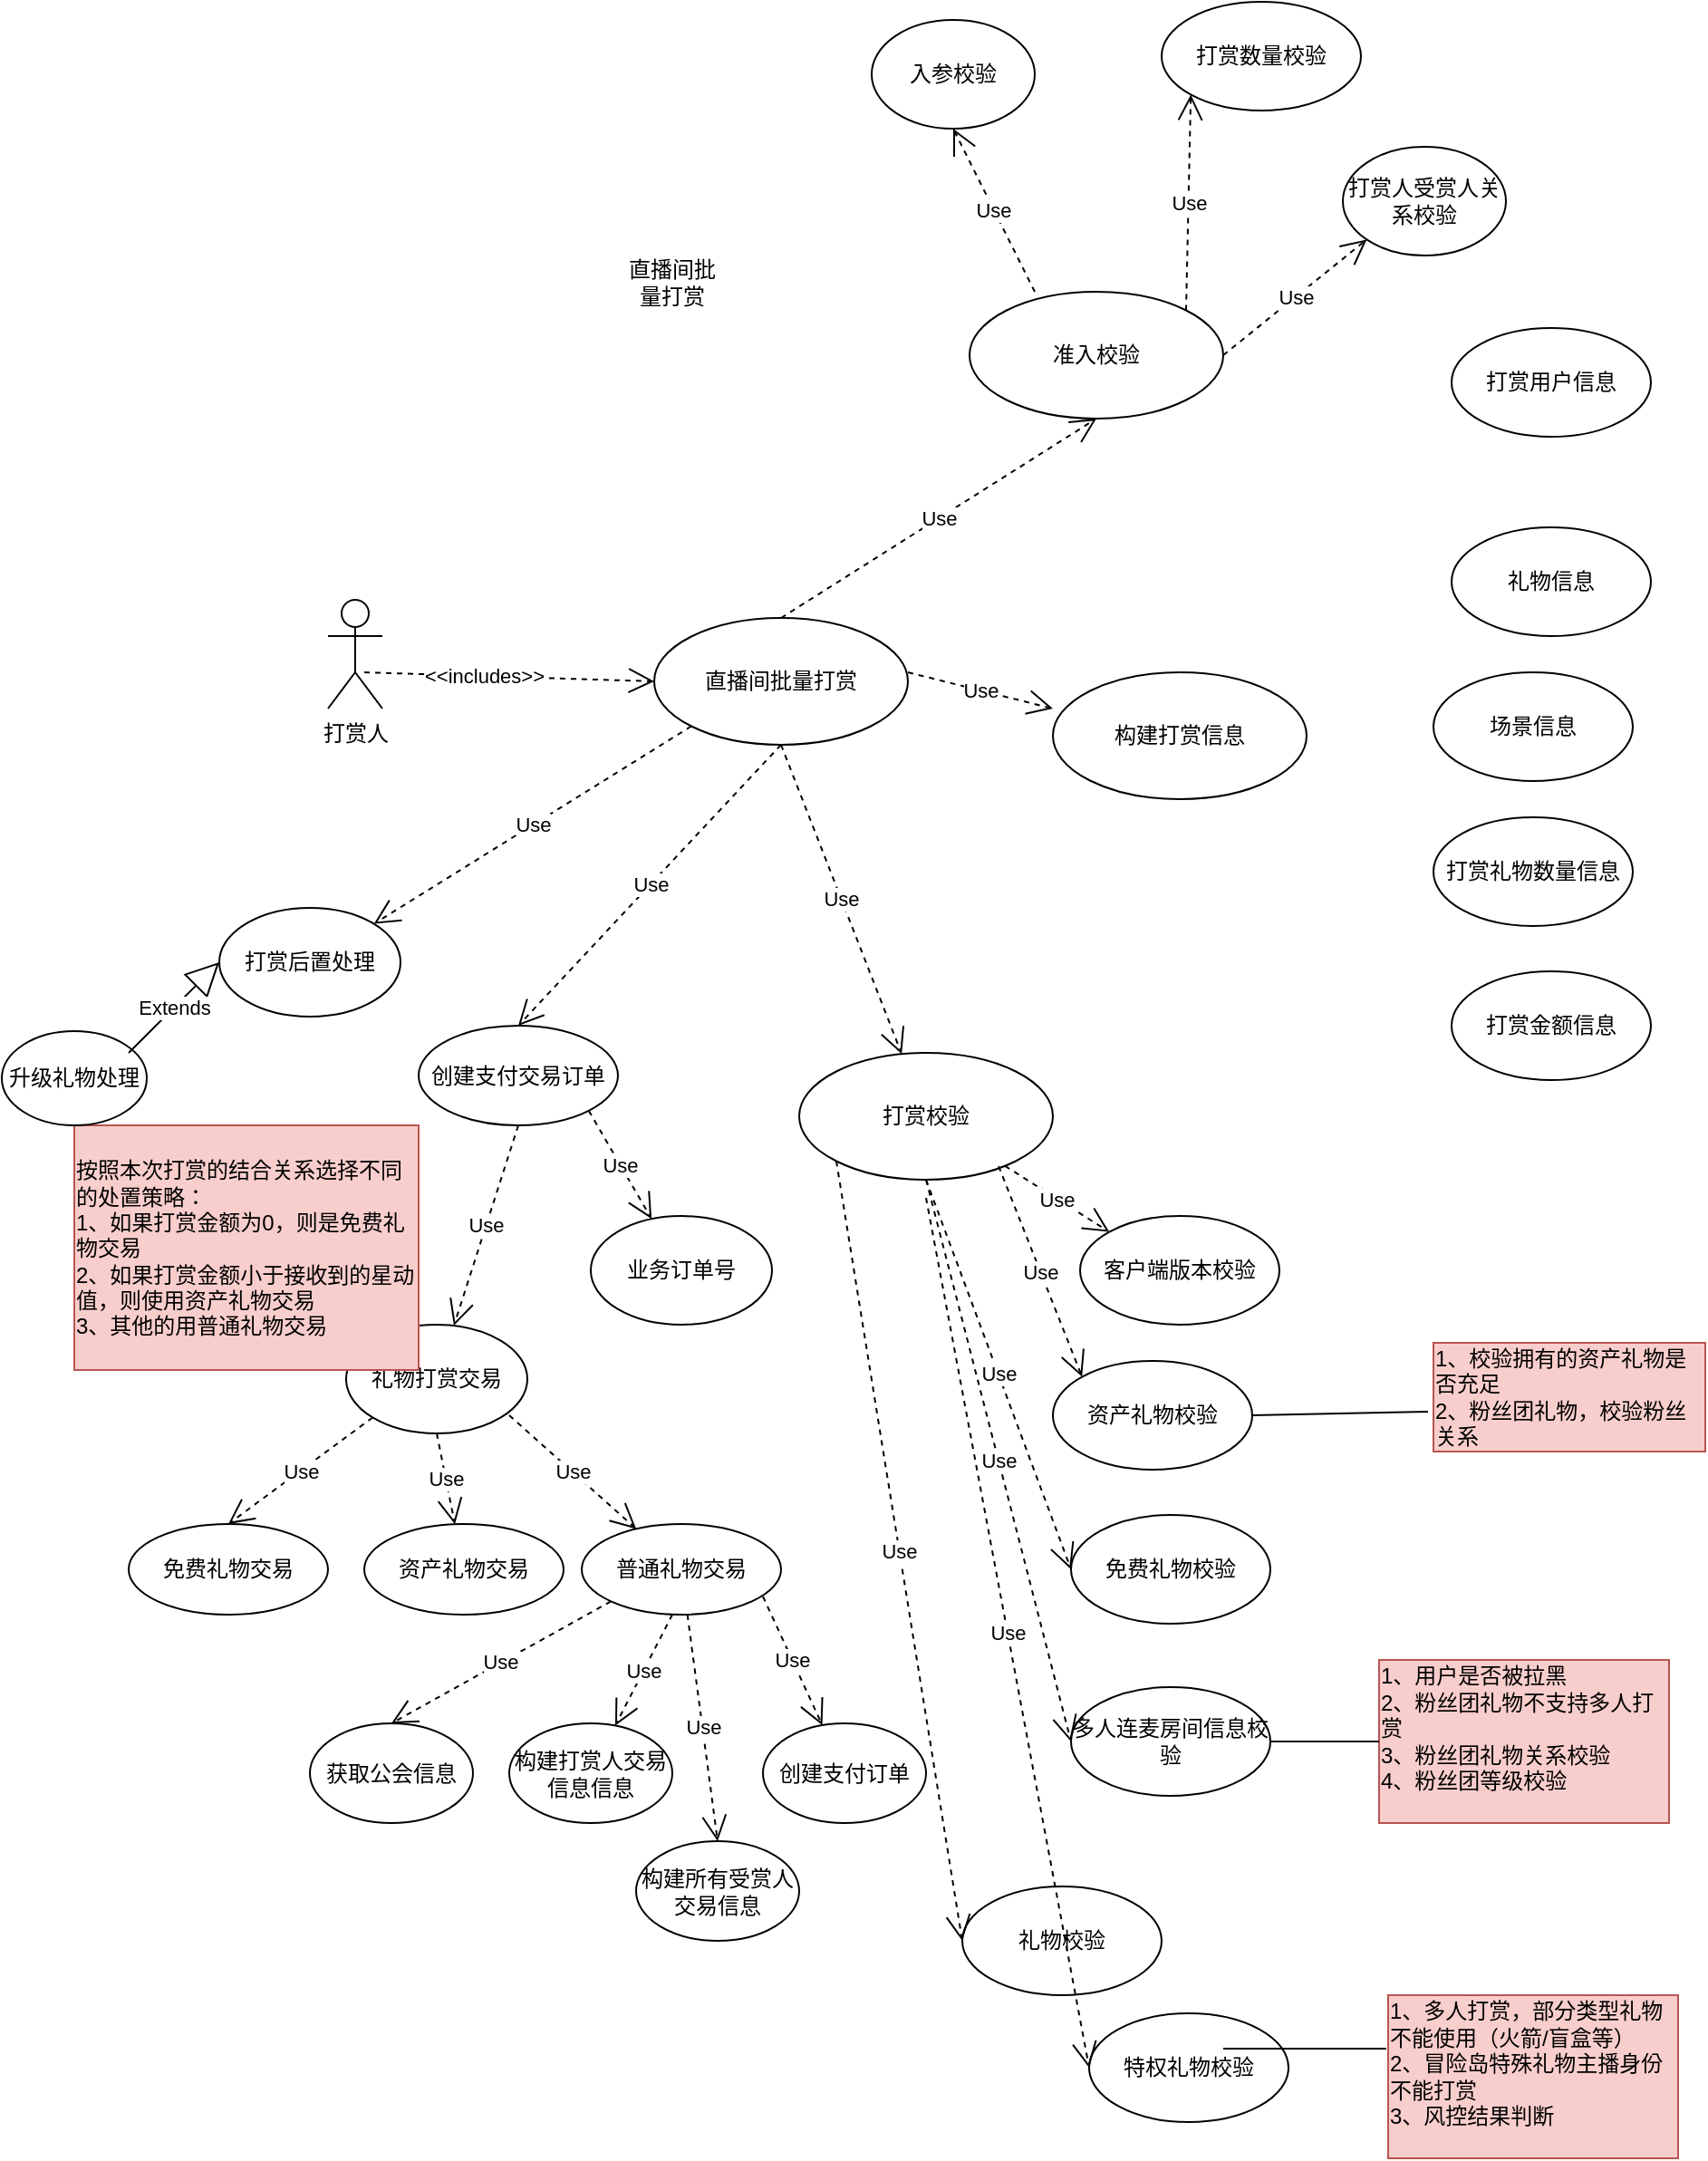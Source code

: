 <mxfile version="21.5.2" type="github">
  <diagram name="第 1 页" id="v1P7al8aK8hLHay-3nol">
    <mxGraphModel dx="1781" dy="518" grid="1" gridSize="10" guides="1" tooltips="1" connect="1" arrows="1" fold="1" page="1" pageScale="1" pageWidth="827" pageHeight="1169" math="0" shadow="0">
      <root>
        <mxCell id="0" />
        <mxCell id="1" parent="0" />
        <mxCell id="Yd1JAE73_zPepVWSY1AJ-1" value="直播间批量打赏" style="text;html=1;strokeColor=none;fillColor=none;align=center;verticalAlign=middle;whiteSpace=wrap;rounded=0;" vertex="1" parent="1">
          <mxGeometry x="80" y="160" width="60" height="30" as="geometry" />
        </mxCell>
        <mxCell id="Yd1JAE73_zPepVWSY1AJ-2" value="打赏人" style="shape=umlActor;verticalLabelPosition=bottom;verticalAlign=top;html=1;" vertex="1" parent="1">
          <mxGeometry x="-80" y="350" width="30" height="60" as="geometry" />
        </mxCell>
        <mxCell id="Yd1JAE73_zPepVWSY1AJ-3" value="准入校验" style="ellipse;whiteSpace=wrap;html=1;" vertex="1" parent="1">
          <mxGeometry x="274" y="180" width="140" height="70" as="geometry" />
        </mxCell>
        <mxCell id="Yd1JAE73_zPepVWSY1AJ-4" value="入参校验" style="ellipse;whiteSpace=wrap;html=1;" vertex="1" parent="1">
          <mxGeometry x="220" y="30" width="90" height="60" as="geometry" />
        </mxCell>
        <mxCell id="Yd1JAE73_zPepVWSY1AJ-5" value="打赏数量校验" style="ellipse;whiteSpace=wrap;html=1;" vertex="1" parent="1">
          <mxGeometry x="380" y="20" width="110" height="60" as="geometry" />
        </mxCell>
        <mxCell id="Yd1JAE73_zPepVWSY1AJ-8" value="打赏人受赏人关系校验" style="ellipse;whiteSpace=wrap;html=1;" vertex="1" parent="1">
          <mxGeometry x="480" y="100" width="90" height="60" as="geometry" />
        </mxCell>
        <mxCell id="Yd1JAE73_zPepVWSY1AJ-9" value="&amp;lt;&amp;lt;includes&amp;gt;&amp;gt;" style="endArrow=open;endSize=12;dashed=1;html=1;rounded=0;exitX=0.667;exitY=0.667;exitDx=0;exitDy=0;exitPerimeter=0;entryX=0;entryY=0.5;entryDx=0;entryDy=0;" edge="1" parent="1" source="Yd1JAE73_zPepVWSY1AJ-2" target="Yd1JAE73_zPepVWSY1AJ-21">
          <mxGeometry x="-0.176" width="160" relative="1" as="geometry">
            <mxPoint x="190" y="380" as="sourcePoint" />
            <mxPoint x="160" y="390" as="targetPoint" />
            <mxPoint as="offset" />
          </mxGeometry>
        </mxCell>
        <mxCell id="Yd1JAE73_zPepVWSY1AJ-12" value="Use" style="endArrow=open;endSize=12;dashed=1;html=1;rounded=0;entryX=0.5;entryY=1;entryDx=0;entryDy=0;" edge="1" parent="1" target="Yd1JAE73_zPepVWSY1AJ-4">
          <mxGeometry width="160" relative="1" as="geometry">
            <mxPoint x="310" y="180" as="sourcePoint" />
            <mxPoint x="470" y="180" as="targetPoint" />
          </mxGeometry>
        </mxCell>
        <mxCell id="Yd1JAE73_zPepVWSY1AJ-13" value="Use" style="endArrow=open;endSize=12;dashed=1;html=1;rounded=0;exitX=1;exitY=0;exitDx=0;exitDy=0;entryX=0;entryY=1;entryDx=0;entryDy=0;" edge="1" parent="1" source="Yd1JAE73_zPepVWSY1AJ-3" target="Yd1JAE73_zPepVWSY1AJ-5">
          <mxGeometry width="160" relative="1" as="geometry">
            <mxPoint x="340" y="100" as="sourcePoint" />
            <mxPoint x="420" y="80" as="targetPoint" />
          </mxGeometry>
        </mxCell>
        <mxCell id="Yd1JAE73_zPepVWSY1AJ-14" value="Use" style="endArrow=open;endSize=12;dashed=1;html=1;rounded=0;entryX=0;entryY=1;entryDx=0;entryDy=0;exitX=1;exitY=0.5;exitDx=0;exitDy=0;" edge="1" parent="1" source="Yd1JAE73_zPepVWSY1AJ-3" target="Yd1JAE73_zPepVWSY1AJ-8">
          <mxGeometry width="160" relative="1" as="geometry">
            <mxPoint x="380" y="220" as="sourcePoint" />
            <mxPoint x="540" y="220" as="targetPoint" />
          </mxGeometry>
        </mxCell>
        <mxCell id="Yd1JAE73_zPepVWSY1AJ-15" value="构建打赏信息" style="ellipse;whiteSpace=wrap;html=1;" vertex="1" parent="1">
          <mxGeometry x="320" y="390" width="140" height="70" as="geometry" />
        </mxCell>
        <mxCell id="Yd1JAE73_zPepVWSY1AJ-16" value="打赏用户信息" style="ellipse;whiteSpace=wrap;html=1;" vertex="1" parent="1">
          <mxGeometry x="540" y="200" width="110" height="60" as="geometry" />
        </mxCell>
        <mxCell id="Yd1JAE73_zPepVWSY1AJ-17" value="礼物信息" style="ellipse;whiteSpace=wrap;html=1;" vertex="1" parent="1">
          <mxGeometry x="540" y="310" width="110" height="60" as="geometry" />
        </mxCell>
        <mxCell id="Yd1JAE73_zPepVWSY1AJ-18" value="场景信息" style="ellipse;whiteSpace=wrap;html=1;" vertex="1" parent="1">
          <mxGeometry x="530" y="390" width="110" height="60" as="geometry" />
        </mxCell>
        <mxCell id="Yd1JAE73_zPepVWSY1AJ-19" value="打赏礼物数量信息" style="ellipse;whiteSpace=wrap;html=1;" vertex="1" parent="1">
          <mxGeometry x="530" y="470" width="110" height="60" as="geometry" />
        </mxCell>
        <mxCell id="Yd1JAE73_zPepVWSY1AJ-20" value="打赏金额信息" style="ellipse;whiteSpace=wrap;html=1;" vertex="1" parent="1">
          <mxGeometry x="540" y="555" width="110" height="60" as="geometry" />
        </mxCell>
        <mxCell id="Yd1JAE73_zPepVWSY1AJ-21" value="直播间批量打赏" style="ellipse;whiteSpace=wrap;html=1;" vertex="1" parent="1">
          <mxGeometry x="100" y="360" width="140" height="70" as="geometry" />
        </mxCell>
        <mxCell id="Yd1JAE73_zPepVWSY1AJ-23" value="打赏校验" style="ellipse;whiteSpace=wrap;html=1;" vertex="1" parent="1">
          <mxGeometry x="180" y="600" width="140" height="70" as="geometry" />
        </mxCell>
        <mxCell id="Yd1JAE73_zPepVWSY1AJ-24" value="Use" style="endArrow=open;endSize=12;dashed=1;html=1;rounded=0;entryX=0.5;entryY=1;entryDx=0;entryDy=0;exitX=0.5;exitY=0;exitDx=0;exitDy=0;" edge="1" parent="1" source="Yd1JAE73_zPepVWSY1AJ-21" target="Yd1JAE73_zPepVWSY1AJ-3">
          <mxGeometry width="160" relative="1" as="geometry">
            <mxPoint x="180" y="330" as="sourcePoint" />
            <mxPoint x="330" y="360" as="targetPoint" />
          </mxGeometry>
        </mxCell>
        <mxCell id="Yd1JAE73_zPepVWSY1AJ-25" value="Use" style="endArrow=open;endSize=12;dashed=1;html=1;rounded=0;exitX=0.5;exitY=1;exitDx=0;exitDy=0;" edge="1" parent="1" source="Yd1JAE73_zPepVWSY1AJ-21" target="Yd1JAE73_zPepVWSY1AJ-23">
          <mxGeometry width="160" relative="1" as="geometry">
            <mxPoint x="240" y="380" as="sourcePoint" />
            <mxPoint x="400" y="380" as="targetPoint" />
          </mxGeometry>
        </mxCell>
        <mxCell id="Yd1JAE73_zPepVWSY1AJ-26" value="Use" style="endArrow=open;endSize=12;dashed=1;html=1;rounded=0;entryX=0;entryY=0.286;entryDx=0;entryDy=0;entryPerimeter=0;" edge="1" parent="1" target="Yd1JAE73_zPepVWSY1AJ-15">
          <mxGeometry width="160" relative="1" as="geometry">
            <mxPoint x="240" y="390" as="sourcePoint" />
            <mxPoint x="400" y="390" as="targetPoint" />
          </mxGeometry>
        </mxCell>
        <mxCell id="Yd1JAE73_zPepVWSY1AJ-27" value="客户端版本校验" style="ellipse;whiteSpace=wrap;html=1;" vertex="1" parent="1">
          <mxGeometry x="335" y="690" width="110" height="60" as="geometry" />
        </mxCell>
        <mxCell id="Yd1JAE73_zPepVWSY1AJ-28" value="资产礼物校验" style="ellipse;whiteSpace=wrap;html=1;" vertex="1" parent="1">
          <mxGeometry x="320" y="770" width="110" height="60" as="geometry" />
        </mxCell>
        <mxCell id="Yd1JAE73_zPepVWSY1AJ-29" value="&lt;div style=&quot;text-align: left;&quot;&gt;&lt;span style=&quot;background-color: initial;&quot;&gt;1、校验拥有的资产礼物是否充足&lt;/span&gt;&lt;/div&gt;&lt;div style=&quot;text-align: left;&quot;&gt;&lt;span style=&quot;background-color: initial;&quot;&gt;2、粉丝团礼物，校验粉丝关系&lt;/span&gt;&lt;/div&gt;" style="text;html=1;strokeColor=#b85450;fillColor=#f8cecc;align=center;verticalAlign=middle;whiteSpace=wrap;rounded=0;" vertex="1" parent="1">
          <mxGeometry x="530" y="760" width="150" height="60" as="geometry" />
        </mxCell>
        <mxCell id="Yd1JAE73_zPepVWSY1AJ-30" value="" style="endArrow=none;html=1;rounded=0;entryX=-0.02;entryY=0.633;entryDx=0;entryDy=0;entryPerimeter=0;exitX=1;exitY=0.5;exitDx=0;exitDy=0;" edge="1" parent="1" source="Yd1JAE73_zPepVWSY1AJ-28" target="Yd1JAE73_zPepVWSY1AJ-29">
          <mxGeometry width="50" height="50" relative="1" as="geometry">
            <mxPoint x="410" y="798" as="sourcePoint" />
            <mxPoint x="450" y="750" as="targetPoint" />
          </mxGeometry>
        </mxCell>
        <mxCell id="Yd1JAE73_zPepVWSY1AJ-31" value="免费礼物校验" style="ellipse;whiteSpace=wrap;html=1;" vertex="1" parent="1">
          <mxGeometry x="330" y="855" width="110" height="60" as="geometry" />
        </mxCell>
        <mxCell id="Yd1JAE73_zPepVWSY1AJ-32" value="多人连麦房间信息校验" style="ellipse;whiteSpace=wrap;html=1;" vertex="1" parent="1">
          <mxGeometry x="330" y="950" width="110" height="60" as="geometry" />
        </mxCell>
        <mxCell id="Yd1JAE73_zPepVWSY1AJ-33" value="&lt;div style=&quot;text-align: left;&quot;&gt;&lt;span style=&quot;background-color: initial;&quot;&gt;1、用户是否被拉黑&lt;/span&gt;&lt;/div&gt;&lt;div style=&quot;text-align: left;&quot;&gt;&lt;span style=&quot;background-color: initial;&quot;&gt;2、粉丝团礼物不支持多人打赏&lt;/span&gt;&lt;/div&gt;&lt;div style=&quot;text-align: left;&quot;&gt;&lt;span style=&quot;background-color: initial;&quot;&gt;3、粉丝团礼物关系校验&lt;/span&gt;&lt;/div&gt;&lt;div style=&quot;text-align: left;&quot;&gt;&lt;span style=&quot;background-color: initial;&quot;&gt;4、粉丝团等级校验&lt;/span&gt;&lt;/div&gt;&lt;div style=&quot;text-align: left;&quot;&gt;&lt;span style=&quot;background-color: initial;&quot;&gt;&lt;br&gt;&lt;/span&gt;&lt;/div&gt;" style="text;html=1;strokeColor=#b85450;fillColor=#f8cecc;align=center;verticalAlign=middle;whiteSpace=wrap;rounded=0;" vertex="1" parent="1">
          <mxGeometry x="500" y="935" width="160" height="90" as="geometry" />
        </mxCell>
        <mxCell id="Yd1JAE73_zPepVWSY1AJ-34" value="" style="endArrow=none;html=1;rounded=0;entryX=0;entryY=0.5;entryDx=0;entryDy=0;exitX=1;exitY=0.5;exitDx=0;exitDy=0;" edge="1" parent="1" source="Yd1JAE73_zPepVWSY1AJ-32" target="Yd1JAE73_zPepVWSY1AJ-33">
          <mxGeometry width="50" height="50" relative="1" as="geometry">
            <mxPoint x="390" y="980" as="sourcePoint" />
            <mxPoint x="440" y="930" as="targetPoint" />
          </mxGeometry>
        </mxCell>
        <mxCell id="Yd1JAE73_zPepVWSY1AJ-35" value="礼物校验" style="ellipse;whiteSpace=wrap;html=1;" vertex="1" parent="1">
          <mxGeometry x="270" y="1060" width="110" height="60" as="geometry" />
        </mxCell>
        <mxCell id="Yd1JAE73_zPepVWSY1AJ-36" value="&lt;div style=&quot;text-align: left;&quot;&gt;&lt;span style=&quot;background-color: initial;&quot;&gt;1、多人打赏，部分类型礼物不能使用（火箭/盲盒等）&lt;/span&gt;&lt;/div&gt;&lt;div style=&quot;text-align: left;&quot;&gt;&lt;span style=&quot;background-color: initial;&quot;&gt;2、冒险岛特殊礼物主播身份不能打赏&lt;/span&gt;&lt;/div&gt;&lt;div style=&quot;text-align: left;&quot;&gt;&lt;span style=&quot;background-color: initial;&quot;&gt;3、风控结果判断&lt;/span&gt;&lt;/div&gt;&lt;div style=&quot;text-align: left;&quot;&gt;&lt;span style=&quot;background-color: initial;&quot;&gt;&lt;br&gt;&lt;/span&gt;&lt;/div&gt;" style="text;html=1;strokeColor=#b85450;fillColor=#f8cecc;align=center;verticalAlign=middle;whiteSpace=wrap;rounded=0;" vertex="1" parent="1">
          <mxGeometry x="505" y="1120" width="160" height="90" as="geometry" />
        </mxCell>
        <mxCell id="Yd1JAE73_zPepVWSY1AJ-37" value="特权礼物校验" style="ellipse;whiteSpace=wrap;html=1;" vertex="1" parent="1">
          <mxGeometry x="340" y="1130" width="110" height="60" as="geometry" />
        </mxCell>
        <mxCell id="Yd1JAE73_zPepVWSY1AJ-38" value="创建支付交易订单" style="ellipse;whiteSpace=wrap;html=1;" vertex="1" parent="1">
          <mxGeometry x="-30" y="585" width="110" height="55" as="geometry" />
        </mxCell>
        <mxCell id="Yd1JAE73_zPepVWSY1AJ-39" value="业务订单号" style="ellipse;whiteSpace=wrap;html=1;" vertex="1" parent="1">
          <mxGeometry x="65" y="690" width="100" height="60" as="geometry" />
        </mxCell>
        <mxCell id="Yd1JAE73_zPepVWSY1AJ-40" value="礼物打赏交易" style="ellipse;whiteSpace=wrap;html=1;" vertex="1" parent="1">
          <mxGeometry x="-70" y="750" width="100" height="60" as="geometry" />
        </mxCell>
        <mxCell id="Yd1JAE73_zPepVWSY1AJ-41" value="免费礼物交易" style="ellipse;whiteSpace=wrap;html=1;" vertex="1" parent="1">
          <mxGeometry x="-190" y="860" width="110" height="50" as="geometry" />
        </mxCell>
        <mxCell id="Yd1JAE73_zPepVWSY1AJ-42" value="普通礼物交易" style="ellipse;whiteSpace=wrap;html=1;" vertex="1" parent="1">
          <mxGeometry x="60" y="860" width="110" height="50" as="geometry" />
        </mxCell>
        <mxCell id="Yd1JAE73_zPepVWSY1AJ-43" value="资产礼物交易" style="ellipse;whiteSpace=wrap;html=1;" vertex="1" parent="1">
          <mxGeometry x="-60" y="860" width="110" height="50" as="geometry" />
        </mxCell>
        <mxCell id="Yd1JAE73_zPepVWSY1AJ-44" value="&lt;div style=&quot;text-align: left;&quot;&gt;按照本次打赏的结合关系选择不同的处置策略：&lt;br&gt;1、如果打赏金额为0，则是免费礼物交易&lt;/div&gt;&lt;div style=&quot;text-align: left;&quot;&gt;2、如果打赏金额小于接收到的星动值，则使用资产礼物交易&lt;/div&gt;&lt;div style=&quot;text-align: left;&quot;&gt;3、其他的用普通礼物交易&lt;/div&gt;" style="text;html=1;strokeColor=#b85450;fillColor=#f8cecc;align=center;verticalAlign=middle;whiteSpace=wrap;rounded=0;" vertex="1" parent="1">
          <mxGeometry x="-220" y="640" width="190" height="135" as="geometry" />
        </mxCell>
        <mxCell id="Yd1JAE73_zPepVWSY1AJ-45" value="获取公会信息" style="ellipse;whiteSpace=wrap;html=1;" vertex="1" parent="1">
          <mxGeometry x="-90" y="970" width="90" height="55" as="geometry" />
        </mxCell>
        <mxCell id="Yd1JAE73_zPepVWSY1AJ-46" value="构建打赏人交易信息信息" style="ellipse;whiteSpace=wrap;html=1;" vertex="1" parent="1">
          <mxGeometry x="20" y="970" width="90" height="55" as="geometry" />
        </mxCell>
        <mxCell id="Yd1JAE73_zPepVWSY1AJ-47" value="构建所有受赏人交易信息" style="ellipse;whiteSpace=wrap;html=1;" vertex="1" parent="1">
          <mxGeometry x="90" y="1035" width="90" height="55" as="geometry" />
        </mxCell>
        <mxCell id="Yd1JAE73_zPepVWSY1AJ-48" value="创建支付订单" style="ellipse;whiteSpace=wrap;html=1;" vertex="1" parent="1">
          <mxGeometry x="160" y="970" width="90" height="55" as="geometry" />
        </mxCell>
        <mxCell id="Yd1JAE73_zPepVWSY1AJ-49" value="Use" style="endArrow=open;endSize=12;dashed=1;html=1;rounded=0;entryX=0.5;entryY=0;entryDx=0;entryDy=0;" edge="1" parent="1" target="Yd1JAE73_zPepVWSY1AJ-38">
          <mxGeometry width="160" relative="1" as="geometry">
            <mxPoint x="170" y="430" as="sourcePoint" />
            <mxPoint x="330" y="430" as="targetPoint" />
          </mxGeometry>
        </mxCell>
        <mxCell id="Yd1JAE73_zPepVWSY1AJ-50" value="Use" style="endArrow=open;endSize=12;dashed=1;html=1;rounded=0;exitX=0.5;exitY=1;exitDx=0;exitDy=0;" edge="1" parent="1" source="Yd1JAE73_zPepVWSY1AJ-38" target="Yd1JAE73_zPepVWSY1AJ-40">
          <mxGeometry width="160" relative="1" as="geometry">
            <mxPoint x="-70" y="640" as="sourcePoint" />
            <mxPoint x="90" y="640" as="targetPoint" />
          </mxGeometry>
        </mxCell>
        <mxCell id="Yd1JAE73_zPepVWSY1AJ-51" value="Use" style="endArrow=open;endSize=12;dashed=1;html=1;rounded=0;exitX=1;exitY=1;exitDx=0;exitDy=0;" edge="1" parent="1" source="Yd1JAE73_zPepVWSY1AJ-38" target="Yd1JAE73_zPepVWSY1AJ-39">
          <mxGeometry width="160" relative="1" as="geometry">
            <mxPoint x="50" y="630" as="sourcePoint" />
            <mxPoint x="210" y="630" as="targetPoint" />
          </mxGeometry>
        </mxCell>
        <mxCell id="Yd1JAE73_zPepVWSY1AJ-52" value="Use" style="endArrow=open;endSize=12;dashed=1;html=1;rounded=0;entryX=0.5;entryY=0;entryDx=0;entryDy=0;exitX=0;exitY=1;exitDx=0;exitDy=0;" edge="1" parent="1" source="Yd1JAE73_zPepVWSY1AJ-40" target="Yd1JAE73_zPepVWSY1AJ-41">
          <mxGeometry width="160" relative="1" as="geometry">
            <mxPoint x="-70" y="810" as="sourcePoint" />
            <mxPoint x="110" y="790" as="targetPoint" />
          </mxGeometry>
        </mxCell>
        <mxCell id="Yd1JAE73_zPepVWSY1AJ-53" value="Use" style="endArrow=open;endSize=12;dashed=1;html=1;rounded=0;" edge="1" parent="1" target="Yd1JAE73_zPepVWSY1AJ-43">
          <mxGeometry width="160" relative="1" as="geometry">
            <mxPoint x="-20" y="810" as="sourcePoint" />
            <mxPoint x="140" y="810" as="targetPoint" />
          </mxGeometry>
        </mxCell>
        <mxCell id="Yd1JAE73_zPepVWSY1AJ-54" value="Use" style="endArrow=open;endSize=12;dashed=1;html=1;rounded=0;" edge="1" parent="1" target="Yd1JAE73_zPepVWSY1AJ-42">
          <mxGeometry width="160" relative="1" as="geometry">
            <mxPoint x="20" y="800" as="sourcePoint" />
            <mxPoint x="180" y="800" as="targetPoint" />
          </mxGeometry>
        </mxCell>
        <mxCell id="Yd1JAE73_zPepVWSY1AJ-57" value="Use" style="endArrow=open;endSize=12;dashed=1;html=1;rounded=0;entryX=0.5;entryY=0;entryDx=0;entryDy=0;exitX=0;exitY=1;exitDx=0;exitDy=0;" edge="1" parent="1" source="Yd1JAE73_zPepVWSY1AJ-42" target="Yd1JAE73_zPepVWSY1AJ-45">
          <mxGeometry width="160" relative="1" as="geometry">
            <mxPoint x="80" y="900" as="sourcePoint" />
            <mxPoint x="240" y="900" as="targetPoint" />
          </mxGeometry>
        </mxCell>
        <mxCell id="Yd1JAE73_zPepVWSY1AJ-58" value="Use" style="endArrow=open;endSize=12;dashed=1;html=1;rounded=0;" edge="1" parent="1" target="Yd1JAE73_zPepVWSY1AJ-46">
          <mxGeometry width="160" relative="1" as="geometry">
            <mxPoint x="110" y="910" as="sourcePoint" />
            <mxPoint x="270" y="910" as="targetPoint" />
          </mxGeometry>
        </mxCell>
        <mxCell id="Yd1JAE73_zPepVWSY1AJ-59" value="Use" style="endArrow=open;endSize=12;dashed=1;html=1;rounded=0;" edge="1" parent="1" target="Yd1JAE73_zPepVWSY1AJ-48">
          <mxGeometry width="160" relative="1" as="geometry">
            <mxPoint x="160" y="900" as="sourcePoint" />
            <mxPoint x="320" y="900" as="targetPoint" />
          </mxGeometry>
        </mxCell>
        <mxCell id="Yd1JAE73_zPepVWSY1AJ-60" value="Use" style="endArrow=open;endSize=12;dashed=1;html=1;rounded=0;entryX=0.5;entryY=0;entryDx=0;entryDy=0;" edge="1" parent="1" source="Yd1JAE73_zPepVWSY1AJ-42" target="Yd1JAE73_zPepVWSY1AJ-47">
          <mxGeometry width="160" relative="1" as="geometry">
            <mxPoint x="115" y="910" as="sourcePoint" />
            <mxPoint x="115" y="1070" as="targetPoint" />
          </mxGeometry>
        </mxCell>
        <mxCell id="Yd1JAE73_zPepVWSY1AJ-62" value="" style="endArrow=none;html=1;rounded=0;entryX=0;entryY=0.5;entryDx=0;entryDy=0;exitX=1;exitY=0.5;exitDx=0;exitDy=0;" edge="1" parent="1">
          <mxGeometry width="50" height="50" relative="1" as="geometry">
            <mxPoint x="414" y="1149.5" as="sourcePoint" />
            <mxPoint x="504" y="1149.5" as="targetPoint" />
          </mxGeometry>
        </mxCell>
        <mxCell id="Yd1JAE73_zPepVWSY1AJ-63" value="Use" style="endArrow=open;endSize=12;dashed=1;html=1;rounded=0;entryX=0;entryY=0;entryDx=0;entryDy=0;" edge="1" parent="1" source="Yd1JAE73_zPepVWSY1AJ-23" target="Yd1JAE73_zPepVWSY1AJ-27">
          <mxGeometry width="160" relative="1" as="geometry">
            <mxPoint x="140" y="799.5" as="sourcePoint" />
            <mxPoint x="300" y="799.5" as="targetPoint" />
          </mxGeometry>
        </mxCell>
        <mxCell id="Yd1JAE73_zPepVWSY1AJ-64" value="Use" style="endArrow=open;endSize=12;dashed=1;html=1;rounded=0;entryX=0;entryY=0;entryDx=0;entryDy=0;exitX=0.786;exitY=0.893;exitDx=0;exitDy=0;exitPerimeter=0;" edge="1" parent="1" source="Yd1JAE73_zPepVWSY1AJ-23" target="Yd1JAE73_zPepVWSY1AJ-28">
          <mxGeometry width="160" relative="1" as="geometry">
            <mxPoint x="304" y="672" as="sourcePoint" />
            <mxPoint x="361" y="709" as="targetPoint" />
          </mxGeometry>
        </mxCell>
        <mxCell id="Yd1JAE73_zPepVWSY1AJ-65" value="Use" style="endArrow=open;endSize=12;dashed=1;html=1;rounded=0;entryX=0;entryY=0.5;entryDx=0;entryDy=0;exitX=0.5;exitY=1;exitDx=0;exitDy=0;" edge="1" parent="1" source="Yd1JAE73_zPepVWSY1AJ-23" target="Yd1JAE73_zPepVWSY1AJ-31">
          <mxGeometry width="160" relative="1" as="geometry">
            <mxPoint x="300" y="673" as="sourcePoint" />
            <mxPoint x="346" y="789" as="targetPoint" />
          </mxGeometry>
        </mxCell>
        <mxCell id="Yd1JAE73_zPepVWSY1AJ-66" value="Use" style="endArrow=open;endSize=12;dashed=1;html=1;rounded=0;exitX=0.5;exitY=1;exitDx=0;exitDy=0;entryX=0;entryY=0.5;entryDx=0;entryDy=0;" edge="1" parent="1" source="Yd1JAE73_zPepVWSY1AJ-23" target="Yd1JAE73_zPepVWSY1AJ-32">
          <mxGeometry width="160" relative="1" as="geometry">
            <mxPoint x="260" y="680" as="sourcePoint" />
            <mxPoint x="250" y="910" as="targetPoint" />
          </mxGeometry>
        </mxCell>
        <mxCell id="Yd1JAE73_zPepVWSY1AJ-67" value="Use" style="endArrow=open;endSize=12;dashed=1;html=1;rounded=0;entryX=0;entryY=0.5;entryDx=0;entryDy=0;exitX=0;exitY=1;exitDx=0;exitDy=0;" edge="1" parent="1" source="Yd1JAE73_zPepVWSY1AJ-23" target="Yd1JAE73_zPepVWSY1AJ-35">
          <mxGeometry width="160" relative="1" as="geometry">
            <mxPoint x="190" y="650" as="sourcePoint" />
            <mxPoint x="330" y="1060" as="targetPoint" />
          </mxGeometry>
        </mxCell>
        <mxCell id="Yd1JAE73_zPepVWSY1AJ-68" value="Use" style="endArrow=open;endSize=12;dashed=1;html=1;rounded=0;entryX=0;entryY=0.5;entryDx=0;entryDy=0;" edge="1" parent="1" target="Yd1JAE73_zPepVWSY1AJ-37">
          <mxGeometry width="160" relative="1" as="geometry">
            <mxPoint x="250" y="680" as="sourcePoint" />
            <mxPoint x="310" y="830" as="targetPoint" />
          </mxGeometry>
        </mxCell>
        <mxCell id="Yd1JAE73_zPepVWSY1AJ-69" value="打赏后置处理" style="ellipse;whiteSpace=wrap;html=1;" vertex="1" parent="1">
          <mxGeometry x="-140" y="520" width="100" height="60" as="geometry" />
        </mxCell>
        <mxCell id="Yd1JAE73_zPepVWSY1AJ-70" value="升级礼物处理" style="ellipse;whiteSpace=wrap;html=1;" vertex="1" parent="1">
          <mxGeometry x="-260" y="588" width="80" height="52" as="geometry" />
        </mxCell>
        <mxCell id="Yd1JAE73_zPepVWSY1AJ-71" value="Extends" style="endArrow=block;endSize=16;endFill=0;html=1;rounded=0;entryX=0;entryY=0.5;entryDx=0;entryDy=0;" edge="1" parent="1" target="Yd1JAE73_zPepVWSY1AJ-69">
          <mxGeometry x="0.011" width="160" relative="1" as="geometry">
            <mxPoint x="-190" y="600" as="sourcePoint" />
            <mxPoint x="-30" y="600" as="targetPoint" />
            <mxPoint as="offset" />
          </mxGeometry>
        </mxCell>
        <mxCell id="Yd1JAE73_zPepVWSY1AJ-73" value="Use" style="endArrow=open;endSize=12;dashed=1;html=1;rounded=0;exitX=0;exitY=1;exitDx=0;exitDy=0;entryX=1;entryY=0;entryDx=0;entryDy=0;" edge="1" parent="1" source="Yd1JAE73_zPepVWSY1AJ-21" target="Yd1JAE73_zPepVWSY1AJ-69">
          <mxGeometry width="160" relative="1" as="geometry">
            <mxPoint y="490" as="sourcePoint" />
            <mxPoint x="160" y="490" as="targetPoint" />
          </mxGeometry>
        </mxCell>
      </root>
    </mxGraphModel>
  </diagram>
</mxfile>
